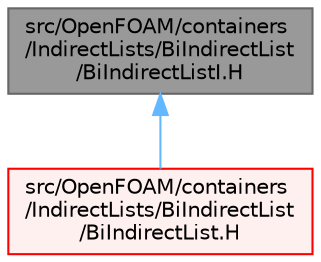 digraph "src/OpenFOAM/containers/IndirectLists/BiIndirectList/BiIndirectListI.H"
{
 // LATEX_PDF_SIZE
  bgcolor="transparent";
  edge [fontname=Helvetica,fontsize=10,labelfontname=Helvetica,labelfontsize=10];
  node [fontname=Helvetica,fontsize=10,shape=box,height=0.2,width=0.4];
  Node1 [id="Node000001",label="src/OpenFOAM/containers\l/IndirectLists/BiIndirectList\l/BiIndirectListI.H",height=0.2,width=0.4,color="gray40", fillcolor="grey60", style="filled", fontcolor="black",tooltip=" "];
  Node1 -> Node2 [id="edge1_Node000001_Node000002",dir="back",color="steelblue1",style="solid",tooltip=" "];
  Node2 [id="Node000002",label="src/OpenFOAM/containers\l/IndirectLists/BiIndirectList\l/BiIndirectList.H",height=0.2,width=0.4,color="red", fillcolor="#FFF0F0", style="filled",URL="$BiIndirectList_8H.html",tooltip=" "];
}
